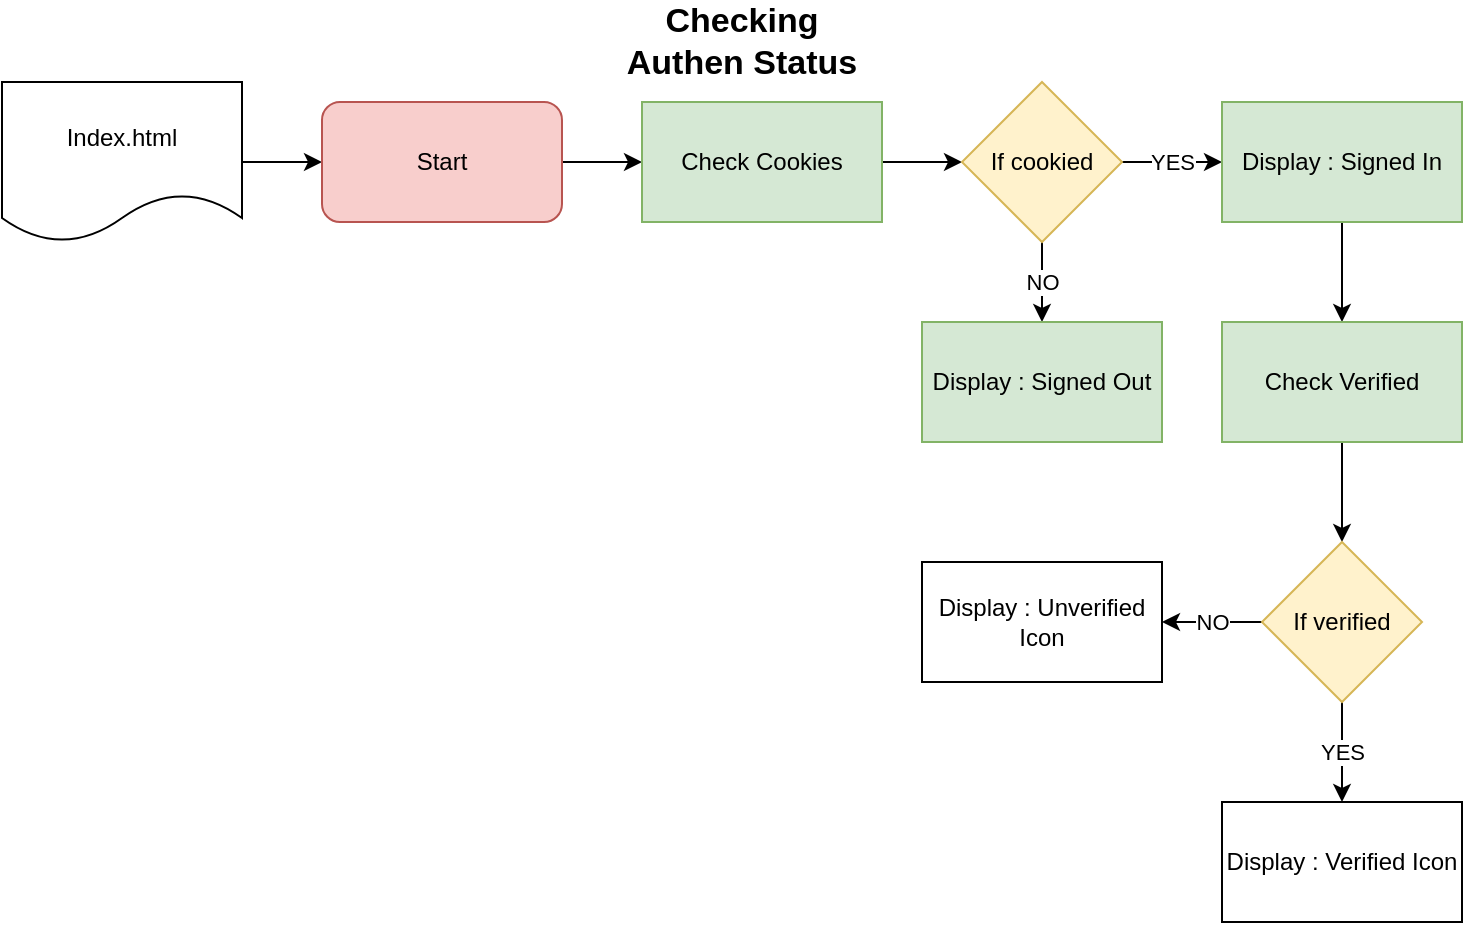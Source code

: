 <mxfile version="13.8.5" type="github">
  <diagram id="wjy0S2iWsxzNMesYwqDD" name="Page-1">
    <mxGraphModel dx="1038" dy="548" grid="1" gridSize="10" guides="1" tooltips="1" connect="1" arrows="1" fold="1" page="1" pageScale="1" pageWidth="827" pageHeight="1169" math="0" shadow="0">
      <root>
        <mxCell id="0" />
        <mxCell id="1" parent="0" />
        <mxCell id="37zY8yhrFcR8cuDTryZy-6" value="" style="edgeStyle=orthogonalEdgeStyle;rounded=0;orthogonalLoop=1;jettySize=auto;html=1;" parent="1" source="37zY8yhrFcR8cuDTryZy-1" target="37zY8yhrFcR8cuDTryZy-2" edge="1">
          <mxGeometry relative="1" as="geometry" />
        </mxCell>
        <mxCell id="37zY8yhrFcR8cuDTryZy-1" value="Index.html" style="shape=document;whiteSpace=wrap;html=1;boundedLbl=1;" parent="1" vertex="1">
          <mxGeometry x="40" y="80" width="120" height="80" as="geometry" />
        </mxCell>
        <mxCell id="37zY8yhrFcR8cuDTryZy-7" value="" style="edgeStyle=orthogonalEdgeStyle;rounded=0;orthogonalLoop=1;jettySize=auto;html=1;" parent="1" source="37zY8yhrFcR8cuDTryZy-2" target="37zY8yhrFcR8cuDTryZy-3" edge="1">
          <mxGeometry relative="1" as="geometry" />
        </mxCell>
        <mxCell id="37zY8yhrFcR8cuDTryZy-2" value="Start" style="rounded=1;whiteSpace=wrap;html=1;fillColor=#f8cecc;strokeColor=#b85450;" parent="1" vertex="1">
          <mxGeometry x="200" y="90" width="120" height="60" as="geometry" />
        </mxCell>
        <mxCell id="37zY8yhrFcR8cuDTryZy-9" value="" style="edgeStyle=orthogonalEdgeStyle;rounded=0;orthogonalLoop=1;jettySize=auto;html=1;" parent="1" source="37zY8yhrFcR8cuDTryZy-3" target="37zY8yhrFcR8cuDTryZy-8" edge="1">
          <mxGeometry relative="1" as="geometry" />
        </mxCell>
        <mxCell id="37zY8yhrFcR8cuDTryZy-3" value="Check Cookies" style="rounded=0;whiteSpace=wrap;html=1;fillColor=#d5e8d4;strokeColor=#82b366;" parent="1" vertex="1">
          <mxGeometry x="360" y="90" width="120" height="60" as="geometry" />
        </mxCell>
        <mxCell id="37zY8yhrFcR8cuDTryZy-12" value="YES" style="edgeStyle=orthogonalEdgeStyle;rounded=0;orthogonalLoop=1;jettySize=auto;html=1;" parent="1" source="37zY8yhrFcR8cuDTryZy-8" target="37zY8yhrFcR8cuDTryZy-11" edge="1">
          <mxGeometry relative="1" as="geometry" />
        </mxCell>
        <mxCell id="37zY8yhrFcR8cuDTryZy-14" value="NO" style="edgeStyle=orthogonalEdgeStyle;rounded=0;orthogonalLoop=1;jettySize=auto;html=1;" parent="1" source="37zY8yhrFcR8cuDTryZy-8" target="37zY8yhrFcR8cuDTryZy-13" edge="1">
          <mxGeometry relative="1" as="geometry" />
        </mxCell>
        <mxCell id="37zY8yhrFcR8cuDTryZy-8" value="If cookied" style="rhombus;whiteSpace=wrap;html=1;fillColor=#fff2cc;strokeColor=#d6b656;" parent="1" vertex="1">
          <mxGeometry x="520" y="80" width="80" height="80" as="geometry" />
        </mxCell>
        <mxCell id="37zY8yhrFcR8cuDTryZy-10" value="Checking Authen Status" style="text;html=1;strokeColor=none;fillColor=none;align=center;verticalAlign=middle;whiteSpace=wrap;rounded=0;fontSize=17;fontStyle=1" parent="1" vertex="1">
          <mxGeometry x="340" y="50" width="140" height="20" as="geometry" />
        </mxCell>
        <mxCell id="37zY8yhrFcR8cuDTryZy-19" value="" style="edgeStyle=orthogonalEdgeStyle;rounded=0;orthogonalLoop=1;jettySize=auto;html=1;" parent="1" source="37zY8yhrFcR8cuDTryZy-11" target="37zY8yhrFcR8cuDTryZy-17" edge="1">
          <mxGeometry relative="1" as="geometry" />
        </mxCell>
        <mxCell id="37zY8yhrFcR8cuDTryZy-11" value="Display : Signed In" style="rounded=0;whiteSpace=wrap;html=1;fillColor=#d5e8d4;strokeColor=#82b366;" parent="1" vertex="1">
          <mxGeometry x="650" y="90" width="120" height="60" as="geometry" />
        </mxCell>
        <mxCell id="37zY8yhrFcR8cuDTryZy-13" value="Display : Signed Out" style="rounded=0;whiteSpace=wrap;html=1;fillColor=#d5e8d4;strokeColor=#82b366;" parent="1" vertex="1">
          <mxGeometry x="500" y="200" width="120" height="60" as="geometry" />
        </mxCell>
        <mxCell id="37zY8yhrFcR8cuDTryZy-20" value="" style="edgeStyle=orthogonalEdgeStyle;rounded=0;orthogonalLoop=1;jettySize=auto;html=1;" parent="1" source="37zY8yhrFcR8cuDTryZy-17" target="37zY8yhrFcR8cuDTryZy-18" edge="1">
          <mxGeometry relative="1" as="geometry" />
        </mxCell>
        <mxCell id="37zY8yhrFcR8cuDTryZy-17" value="Check Verified" style="rounded=0;whiteSpace=wrap;html=1;fillColor=#d5e8d4;strokeColor=#82b366;" parent="1" vertex="1">
          <mxGeometry x="650" y="200" width="120" height="60" as="geometry" />
        </mxCell>
        <mxCell id="37zY8yhrFcR8cuDTryZy-22" value="YES" style="edgeStyle=orthogonalEdgeStyle;rounded=0;orthogonalLoop=1;jettySize=auto;html=1;" parent="1" source="37zY8yhrFcR8cuDTryZy-18" target="37zY8yhrFcR8cuDTryZy-21" edge="1">
          <mxGeometry relative="1" as="geometry" />
        </mxCell>
        <mxCell id="37zY8yhrFcR8cuDTryZy-24" value="NO" style="edgeStyle=orthogonalEdgeStyle;rounded=0;orthogonalLoop=1;jettySize=auto;html=1;" parent="1" source="37zY8yhrFcR8cuDTryZy-18" target="37zY8yhrFcR8cuDTryZy-23" edge="1">
          <mxGeometry relative="1" as="geometry" />
        </mxCell>
        <mxCell id="37zY8yhrFcR8cuDTryZy-18" value="If verified" style="rhombus;whiteSpace=wrap;html=1;fillColor=#fff2cc;strokeColor=#d6b656;" parent="1" vertex="1">
          <mxGeometry x="670" y="310" width="80" height="80" as="geometry" />
        </mxCell>
        <mxCell id="37zY8yhrFcR8cuDTryZy-21" value="Display : Verified Icon" style="rounded=0;whiteSpace=wrap;html=1;" parent="1" vertex="1">
          <mxGeometry x="650" y="440" width="120" height="60" as="geometry" />
        </mxCell>
        <mxCell id="37zY8yhrFcR8cuDTryZy-23" value="&lt;span&gt;Display : Unverified Icon&lt;/span&gt;" style="rounded=0;whiteSpace=wrap;html=1;" parent="1" vertex="1">
          <mxGeometry x="500" y="320" width="120" height="60" as="geometry" />
        </mxCell>
      </root>
    </mxGraphModel>
  </diagram>
</mxfile>
